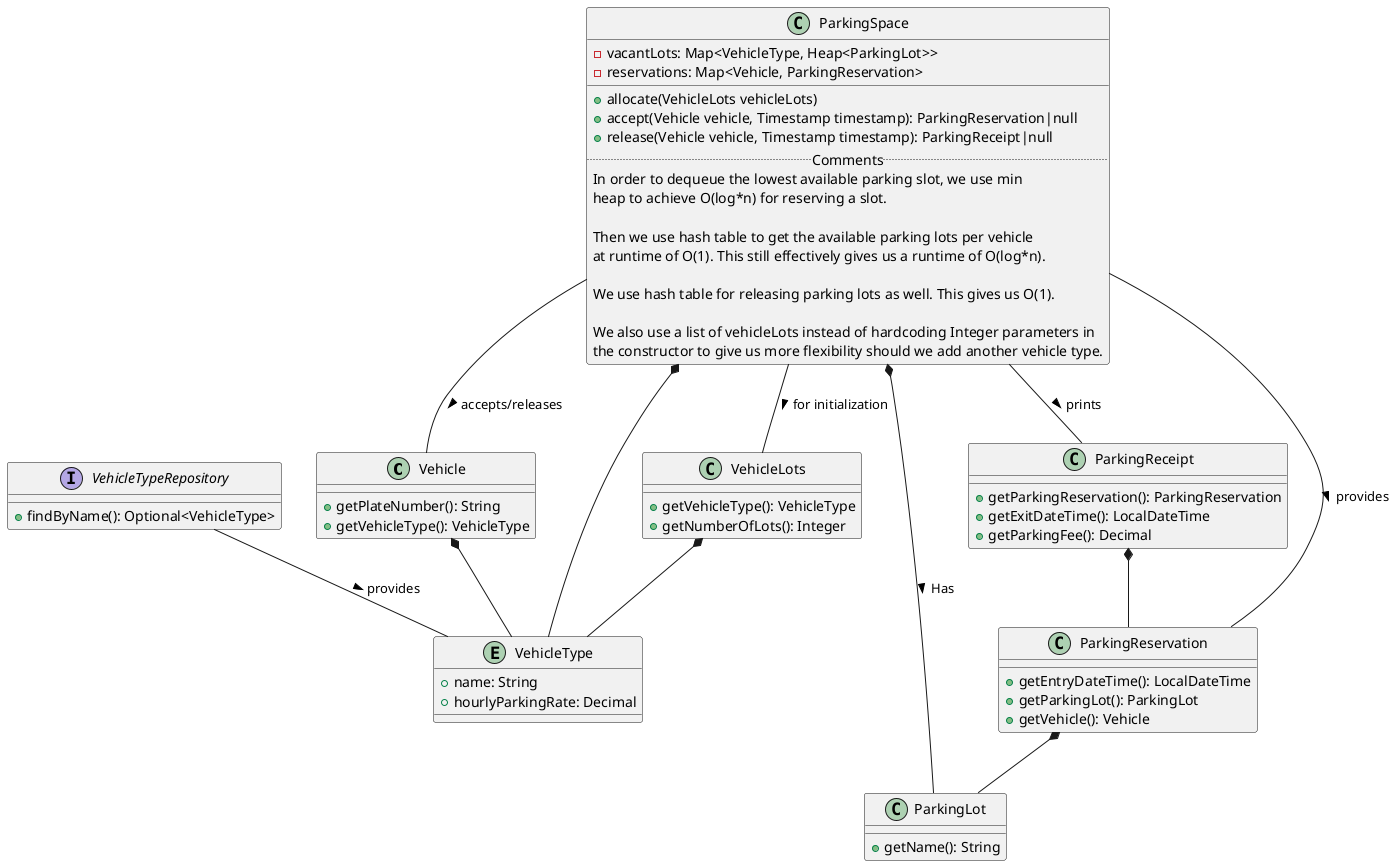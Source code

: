 @startuml
class Vehicle {
    + getPlateNumber(): String
    + getVehicleType(): VehicleType
}

entity VehicleType {
    + name: String
    + hourlyParkingRate: Decimal
}

interface VehicleTypeRepository {
    + findByName(): Optional<VehicleType>
}

class ParkingSpace {
    - vacantLots: Map<VehicleType, Heap<ParkingLot>>
    - reservations: Map<Vehicle, ParkingReservation>
    __
    + allocate(VehicleLots vehicleLots)
    + accept(Vehicle vehicle, Timestamp timestamp): ParkingReservation|null
    + release(Vehicle vehicle, Timestamp timestamp): ParkingReceipt|null
    .. Comments ..
    In order to dequeue the lowest available parking slot, we use min
    heap to achieve O(log*n) for reserving a slot.

    Then we use hash table to get the available parking lots per vehicle
    at runtime of O(1). This still effectively gives us a runtime of O(log*n).

    We use hash table for releasing parking lots as well. This gives us O(1).

    We also use a list of vehicleLots instead of hardcoding Integer parameters in
    the constructor to give us more flexibility should we add another vehicle type.
}

class VehicleLots {
    + getVehicleType(): VehicleType
    + getNumberOfLots(): Integer
}

class ParkingLot {
    + getName(): String
}

class ParkingReceipt {
    + getParkingReservation(): ParkingReservation
    + getExitDateTime(): LocalDateTime
    + getParkingFee(): Decimal
}

class ParkingReservation {
    + getEntryDateTime(): LocalDateTime
    + getParkingLot(): ParkingLot
    + getVehicle(): Vehicle
}

Vehicle *-- VehicleType
VehicleLots *-- VehicleType
VehicleTypeRepository -- VehicleType: provides >
ParkingSpace *-- VehicleType
ParkingSpace *-- ParkingLot: Has >
ParkingSpace -- VehicleLots: for initialization >
ParkingSpace -- Vehicle: accepts/releases >
ParkingSpace -- ParkingReservation: provides >
ParkingReservation *-- ParkingLot
ParkingReceipt *-- ParkingReservation
ParkingSpace -- ParkingReceipt: prints >

@enduml